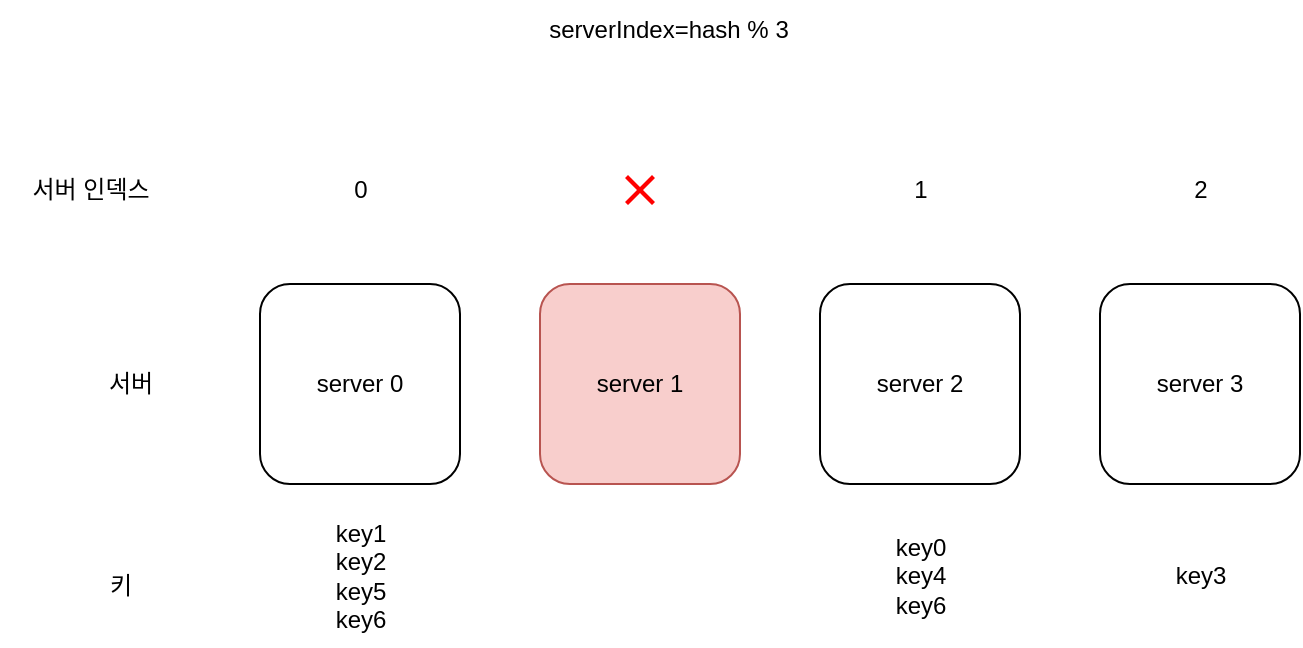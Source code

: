 <mxfile version="26.0.15">
  <diagram name="페이지-1" id="oIEinBPrremfgdW8j_NK">
    <mxGraphModel dx="1434" dy="772" grid="1" gridSize="10" guides="1" tooltips="1" connect="1" arrows="1" fold="1" page="1" pageScale="1" pageWidth="827" pageHeight="1169" math="0" shadow="0">
      <root>
        <mxCell id="0" />
        <mxCell id="1" parent="0" />
        <mxCell id="CnKnZrLhh15UKcQ67cIM-1" value="server 0" style="rounded=1;whiteSpace=wrap;html=1;" vertex="1" parent="1">
          <mxGeometry x="219" y="182" width="100" height="100" as="geometry" />
        </mxCell>
        <mxCell id="CnKnZrLhh15UKcQ67cIM-2" value="server 1" style="rounded=1;whiteSpace=wrap;html=1;fillColor=#f8cecc;strokeColor=#b85450;" vertex="1" parent="1">
          <mxGeometry x="359" y="182" width="100" height="100" as="geometry" />
        </mxCell>
        <mxCell id="CnKnZrLhh15UKcQ67cIM-3" value="server 2" style="rounded=1;whiteSpace=wrap;html=1;" vertex="1" parent="1">
          <mxGeometry x="499" y="182" width="100" height="100" as="geometry" />
        </mxCell>
        <mxCell id="CnKnZrLhh15UKcQ67cIM-4" value="server 3" style="rounded=1;whiteSpace=wrap;html=1;" vertex="1" parent="1">
          <mxGeometry x="639" y="182" width="100" height="100" as="geometry" />
        </mxCell>
        <mxCell id="CnKnZrLhh15UKcQ67cIM-5" value="0" style="text;html=1;align=center;verticalAlign=middle;resizable=0;points=[];autosize=1;strokeColor=none;fillColor=none;" vertex="1" parent="1">
          <mxGeometry x="254" y="120" width="30" height="30" as="geometry" />
        </mxCell>
        <mxCell id="CnKnZrLhh15UKcQ67cIM-6" value="1" style="text;html=1;align=center;verticalAlign=middle;resizable=0;points=[];autosize=1;strokeColor=none;fillColor=none;" vertex="1" parent="1">
          <mxGeometry x="534" y="120" width="30" height="30" as="geometry" />
        </mxCell>
        <mxCell id="CnKnZrLhh15UKcQ67cIM-7" value="2" style="text;html=1;align=center;verticalAlign=middle;resizable=0;points=[];autosize=1;strokeColor=none;fillColor=none;" vertex="1" parent="1">
          <mxGeometry x="674" y="120" width="30" height="30" as="geometry" />
        </mxCell>
        <mxCell id="CnKnZrLhh15UKcQ67cIM-8" value="서버 인덱스" style="text;html=1;align=center;verticalAlign=middle;resizable=0;points=[];autosize=1;strokeColor=none;fillColor=none;" vertex="1" parent="1">
          <mxGeometry x="89" y="120" width="90" height="30" as="geometry" />
        </mxCell>
        <mxCell id="CnKnZrLhh15UKcQ67cIM-9" value="서버" style="text;html=1;align=center;verticalAlign=middle;resizable=0;points=[];autosize=1;strokeColor=none;fillColor=none;" vertex="1" parent="1">
          <mxGeometry x="129" y="217" width="50" height="30" as="geometry" />
        </mxCell>
        <mxCell id="CnKnZrLhh15UKcQ67cIM-10" value="키" style="text;html=1;align=center;verticalAlign=middle;resizable=0;points=[];autosize=1;strokeColor=none;fillColor=none;" vertex="1" parent="1">
          <mxGeometry x="129" y="318" width="40" height="30" as="geometry" />
        </mxCell>
        <mxCell id="CnKnZrLhh15UKcQ67cIM-11" value="key1&lt;br&gt;key2&lt;div&gt;key5&lt;/div&gt;&lt;div&gt;key6&lt;/div&gt;" style="text;html=1;align=center;verticalAlign=middle;resizable=0;points=[];autosize=1;strokeColor=none;fillColor=none;" vertex="1" parent="1">
          <mxGeometry x="244" y="293" width="50" height="70" as="geometry" />
        </mxCell>
        <mxCell id="CnKnZrLhh15UKcQ67cIM-12" value="key0&lt;div&gt;key4&lt;/div&gt;&lt;div&gt;key6&lt;/div&gt;" style="text;html=1;align=center;verticalAlign=middle;resizable=0;points=[];autosize=1;strokeColor=none;fillColor=none;" vertex="1" parent="1">
          <mxGeometry x="524" y="298" width="50" height="60" as="geometry" />
        </mxCell>
        <mxCell id="CnKnZrLhh15UKcQ67cIM-13" value="key3" style="text;html=1;align=center;verticalAlign=middle;resizable=0;points=[];autosize=1;strokeColor=none;fillColor=none;" vertex="1" parent="1">
          <mxGeometry x="664" y="313" width="50" height="30" as="geometry" />
        </mxCell>
        <mxCell id="CnKnZrLhh15UKcQ67cIM-14" value="" style="shape=mxgraph.mockup.markup.redX;fillColor=#ff0000;html=1;shadow=0;whiteSpace=wrap;strokeColor=none;" vertex="1" parent="1">
          <mxGeometry x="401.5" y="127.5" width="15" height="15" as="geometry" />
        </mxCell>
        <mxCell id="CnKnZrLhh15UKcQ67cIM-15" value="serverIndex=hash % 3" style="text;html=1;align=center;verticalAlign=middle;resizable=0;points=[];autosize=1;strokeColor=none;fillColor=none;" vertex="1" parent="1">
          <mxGeometry x="353" y="40" width="140" height="30" as="geometry" />
        </mxCell>
      </root>
    </mxGraphModel>
  </diagram>
</mxfile>
